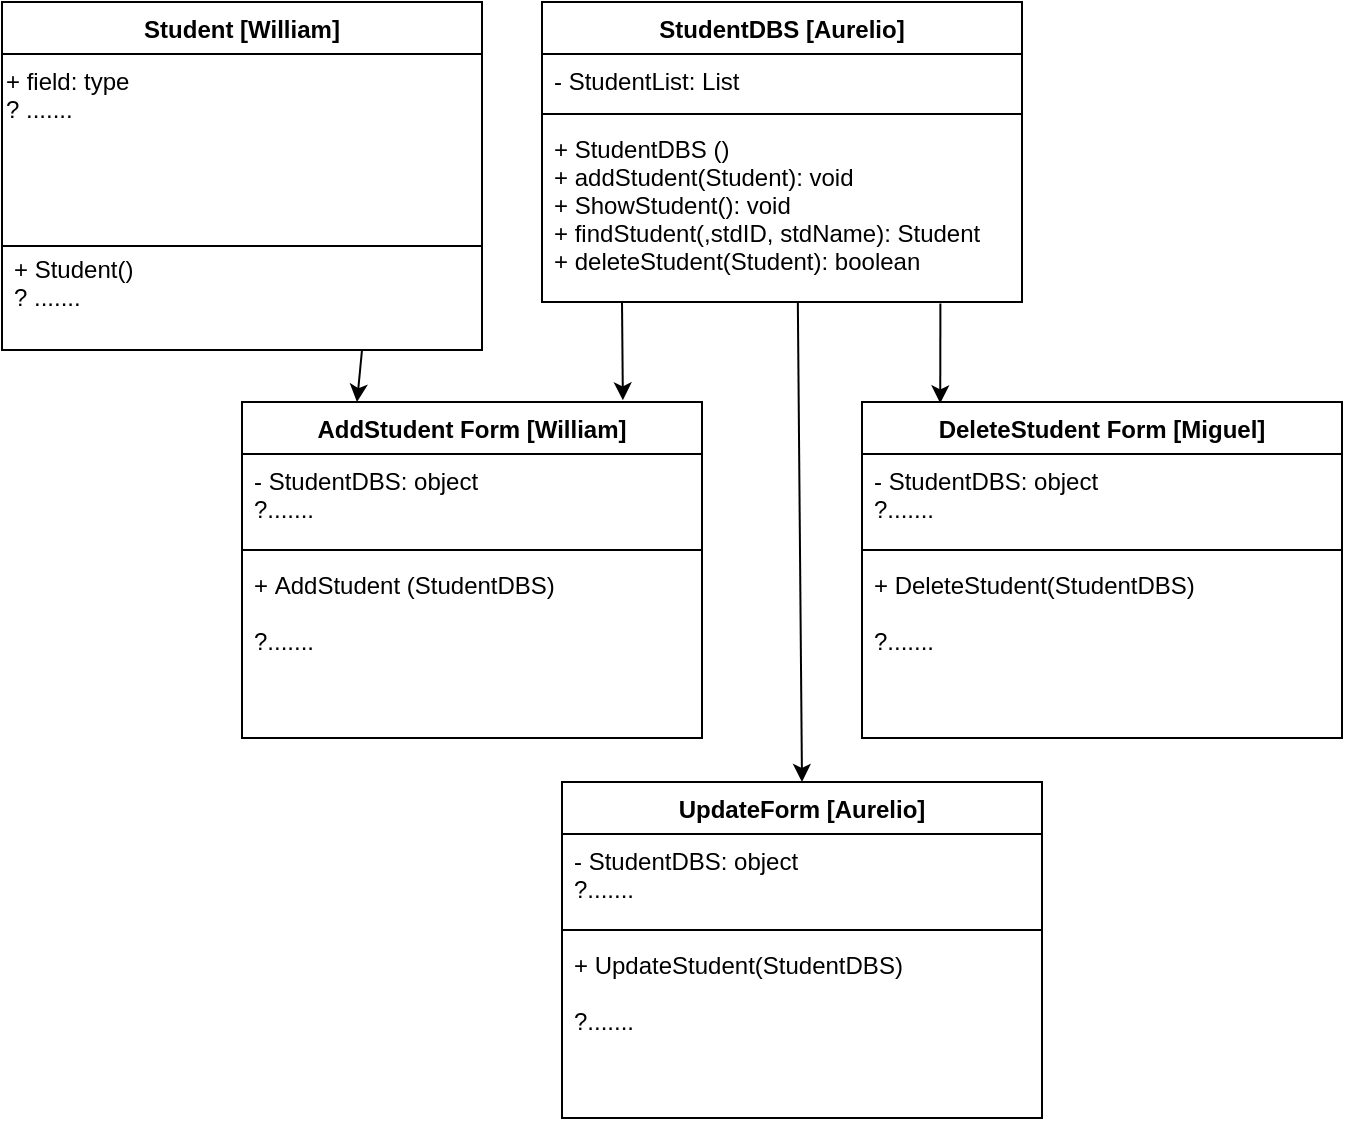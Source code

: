 <mxfile version="12.7.0"><diagram id="1SI_tfqJ7i1PUSu8OubD" name="Page-1"><mxGraphModel dx="1185" dy="633" grid="1" gridSize="10" guides="1" tooltips="1" connect="1" arrows="1" fold="1" page="1" pageScale="1" pageWidth="850" pageHeight="1100" math="0" shadow="0"><root><mxCell id="0"/><mxCell id="1" parent="0"/><mxCell id="jmxyizJd1GU7xJb24U8g-9" value="StudentDBS [Aurelio]" style="swimlane;fontStyle=1;align=center;verticalAlign=top;childLayout=stackLayout;horizontal=1;startSize=26;horizontalStack=0;resizeParent=1;resizeParentMax=0;resizeLast=0;collapsible=1;marginBottom=0;" vertex="1" parent="1"><mxGeometry x="380" y="40" width="240" height="150" as="geometry"/></mxCell><mxCell id="jmxyizJd1GU7xJb24U8g-10" value="- StudentList: List" style="text;strokeColor=none;fillColor=none;align=left;verticalAlign=top;spacingLeft=4;spacingRight=4;overflow=hidden;rotatable=0;points=[[0,0.5],[1,0.5]];portConstraint=eastwest;" vertex="1" parent="jmxyizJd1GU7xJb24U8g-9"><mxGeometry y="26" width="240" height="26" as="geometry"/></mxCell><mxCell id="jmxyizJd1GU7xJb24U8g-11" value="" style="line;strokeWidth=1;fillColor=none;align=left;verticalAlign=middle;spacingTop=-1;spacingLeft=3;spacingRight=3;rotatable=0;labelPosition=right;points=[];portConstraint=eastwest;" vertex="1" parent="jmxyizJd1GU7xJb24U8g-9"><mxGeometry y="52" width="240" height="8" as="geometry"/></mxCell><mxCell id="jmxyizJd1GU7xJb24U8g-12" value="+ StudentDBS ()&#10;+ addStudent(Student): void&#10;+ ShowStudent(): void&#10;+ findStudent(,stdID, stdName): Student&#10;+ deleteStudent(Student): boolean" style="text;strokeColor=none;fillColor=none;align=left;verticalAlign=top;spacingLeft=4;spacingRight=4;overflow=hidden;rotatable=0;points=[[0,0.5],[1,0.5]];portConstraint=eastwest;fontStyle=0" vertex="1" parent="jmxyizJd1GU7xJb24U8g-9"><mxGeometry y="60" width="240" height="90" as="geometry"/></mxCell><mxCell id="jmxyizJd1GU7xJb24U8g-18" value="AddStudent Form [William]" style="swimlane;fontStyle=1;align=center;verticalAlign=top;childLayout=stackLayout;horizontal=1;startSize=26;horizontalStack=0;resizeParent=1;resizeParentMax=0;resizeLast=0;collapsible=1;marginBottom=0;" vertex="1" parent="1"><mxGeometry x="230" y="240" width="230" height="168" as="geometry"/></mxCell><mxCell id="jmxyizJd1GU7xJb24U8g-19" value="- StudentDBS: object&#10;?......." style="text;strokeColor=none;fillColor=none;align=left;verticalAlign=top;spacingLeft=4;spacingRight=4;overflow=hidden;rotatable=0;points=[[0,0.5],[1,0.5]];portConstraint=eastwest;" vertex="1" parent="jmxyizJd1GU7xJb24U8g-18"><mxGeometry y="26" width="230" height="44" as="geometry"/></mxCell><mxCell id="jmxyizJd1GU7xJb24U8g-20" value="" style="line;strokeWidth=1;fillColor=none;align=left;verticalAlign=middle;spacingTop=-1;spacingLeft=3;spacingRight=3;rotatable=0;labelPosition=right;points=[];portConstraint=eastwest;" vertex="1" parent="jmxyizJd1GU7xJb24U8g-18"><mxGeometry y="70" width="230" height="8" as="geometry"/></mxCell><mxCell id="jmxyizJd1GU7xJb24U8g-21" value="+ AddStudent (StudentDBS)&#10;&#10;?......." style="text;strokeColor=none;fillColor=none;align=left;verticalAlign=top;spacingLeft=4;spacingRight=4;overflow=hidden;rotatable=0;points=[[0,0.5],[1,0.5]];portConstraint=eastwest;fontStyle=0" vertex="1" parent="jmxyizJd1GU7xJb24U8g-18"><mxGeometry y="78" width="230" height="90" as="geometry"/></mxCell><mxCell id="jmxyizJd1GU7xJb24U8g-27" value="Student [William]" style="swimlane;fontStyle=1;align=center;verticalAlign=top;childLayout=stackLayout;horizontal=1;startSize=26;horizontalStack=0;resizeParent=1;resizeParentMax=0;resizeLast=0;collapsible=1;marginBottom=0;" vertex="1" parent="1"><mxGeometry x="110" y="40" width="240" height="174" as="geometry"/></mxCell><mxCell id="jmxyizJd1GU7xJb24U8g-31" value="+ field: type&lt;br&gt;? ......." style="text;html=1;" vertex="1" parent="jmxyizJd1GU7xJb24U8g-27"><mxGeometry y="26" width="240" height="44" as="geometry"/></mxCell><mxCell id="jmxyizJd1GU7xJb24U8g-29" value="" style="line;strokeWidth=1;fillColor=none;align=left;verticalAlign=middle;spacingTop=-1;spacingLeft=3;spacingRight=3;rotatable=0;labelPosition=right;points=[];portConstraint=eastwest;" vertex="1" parent="jmxyizJd1GU7xJb24U8g-27"><mxGeometry y="70" width="240" height="104" as="geometry"/></mxCell><mxCell id="jmxyizJd1GU7xJb24U8g-33" value="+ Student()&#10;? ......." style="text;strokeColor=none;fillColor=none;align=left;verticalAlign=top;spacingLeft=4;spacingRight=4;overflow=hidden;rotatable=0;points=[[0,0.5],[1,0.5]];portConstraint=eastwest;" vertex="1" parent="1"><mxGeometry x="110" y="160" width="160" height="40" as="geometry"/></mxCell><mxCell id="jmxyizJd1GU7xJb24U8g-34" value="DeleteStudent Form [Miguel]" style="swimlane;fontStyle=1;align=center;verticalAlign=top;childLayout=stackLayout;horizontal=1;startSize=26;horizontalStack=0;resizeParent=1;resizeParentMax=0;resizeLast=0;collapsible=1;marginBottom=0;" vertex="1" parent="1"><mxGeometry x="540" y="240" width="240" height="168" as="geometry"/></mxCell><mxCell id="jmxyizJd1GU7xJb24U8g-35" value="- StudentDBS: object&#10;?......." style="text;strokeColor=none;fillColor=none;align=left;verticalAlign=top;spacingLeft=4;spacingRight=4;overflow=hidden;rotatable=0;points=[[0,0.5],[1,0.5]];portConstraint=eastwest;" vertex="1" parent="jmxyizJd1GU7xJb24U8g-34"><mxGeometry y="26" width="240" height="44" as="geometry"/></mxCell><mxCell id="jmxyizJd1GU7xJb24U8g-36" value="" style="line;strokeWidth=1;fillColor=none;align=left;verticalAlign=middle;spacingTop=-1;spacingLeft=3;spacingRight=3;rotatable=0;labelPosition=right;points=[];portConstraint=eastwest;" vertex="1" parent="jmxyizJd1GU7xJb24U8g-34"><mxGeometry y="70" width="240" height="8" as="geometry"/></mxCell><mxCell id="jmxyizJd1GU7xJb24U8g-37" value="+ DeleteStudent(StudentDBS)&#10;&#10;?......." style="text;strokeColor=none;fillColor=none;align=left;verticalAlign=top;spacingLeft=4;spacingRight=4;overflow=hidden;rotatable=0;points=[[0,0.5],[1,0.5]];portConstraint=eastwest;fontStyle=0" vertex="1" parent="jmxyizJd1GU7xJb24U8g-34"><mxGeometry y="78" width="240" height="90" as="geometry"/></mxCell><mxCell id="jmxyizJd1GU7xJb24U8g-38" value="" style="endArrow=classic;html=1;entryX=0.828;entryY=-0.005;entryDx=0;entryDy=0;entryPerimeter=0;" edge="1" parent="1" target="jmxyizJd1GU7xJb24U8g-18"><mxGeometry width="50" height="50" relative="1" as="geometry"><mxPoint x="420" y="190" as="sourcePoint"/><mxPoint x="770" y="160" as="targetPoint"/></mxGeometry></mxCell><mxCell id="jmxyizJd1GU7xJb24U8g-39" value="" style="endArrow=classic;html=1;exitX=0.83;exitY=1.008;exitDx=0;exitDy=0;exitPerimeter=0;entryX=0.163;entryY=0.004;entryDx=0;entryDy=0;entryPerimeter=0;" edge="1" parent="1" source="jmxyizJd1GU7xJb24U8g-12" target="jmxyizJd1GU7xJb24U8g-34"><mxGeometry width="50" height="50" relative="1" as="geometry"><mxPoint x="430" y="200" as="sourcePoint"/><mxPoint x="577" y="238" as="targetPoint"/><Array as="points"/></mxGeometry></mxCell><mxCell id="jmxyizJd1GU7xJb24U8g-40" value="" style="endArrow=classic;html=1;entryX=0.25;entryY=0;entryDx=0;entryDy=0;exitX=0.75;exitY=1;exitDx=0;exitDy=0;" edge="1" parent="1" source="jmxyizJd1GU7xJb24U8g-27" target="jmxyizJd1GU7xJb24U8g-18"><mxGeometry width="50" height="50" relative="1" as="geometry"><mxPoint x="430" y="200" as="sourcePoint"/><mxPoint x="430.44" y="249.16" as="targetPoint"/></mxGeometry></mxCell><mxCell id="jmxyizJd1GU7xJb24U8g-41" value="UpdateForm [Aurelio]" style="swimlane;fontStyle=1;align=center;verticalAlign=top;childLayout=stackLayout;horizontal=1;startSize=26;horizontalStack=0;resizeParent=1;resizeParentMax=0;resizeLast=0;collapsible=1;marginBottom=0;" vertex="1" parent="1"><mxGeometry x="390" y="430" width="240" height="168" as="geometry"/></mxCell><mxCell id="jmxyizJd1GU7xJb24U8g-42" value="- StudentDBS: object&#10;?......." style="text;strokeColor=none;fillColor=none;align=left;verticalAlign=top;spacingLeft=4;spacingRight=4;overflow=hidden;rotatable=0;points=[[0,0.5],[1,0.5]];portConstraint=eastwest;" vertex="1" parent="jmxyizJd1GU7xJb24U8g-41"><mxGeometry y="26" width="240" height="44" as="geometry"/></mxCell><mxCell id="jmxyizJd1GU7xJb24U8g-43" value="" style="line;strokeWidth=1;fillColor=none;align=left;verticalAlign=middle;spacingTop=-1;spacingLeft=3;spacingRight=3;rotatable=0;labelPosition=right;points=[];portConstraint=eastwest;" vertex="1" parent="jmxyizJd1GU7xJb24U8g-41"><mxGeometry y="70" width="240" height="8" as="geometry"/></mxCell><mxCell id="jmxyizJd1GU7xJb24U8g-44" value="+ UpdateStudent(StudentDBS)&#10;&#10;?......." style="text;strokeColor=none;fillColor=none;align=left;verticalAlign=top;spacingLeft=4;spacingRight=4;overflow=hidden;rotatable=0;points=[[0,0.5],[1,0.5]];portConstraint=eastwest;fontStyle=0" vertex="1" parent="jmxyizJd1GU7xJb24U8g-41"><mxGeometry y="78" width="240" height="90" as="geometry"/></mxCell><mxCell id="jmxyizJd1GU7xJb24U8g-45" value="" style="endArrow=classic;html=1;exitX=0.533;exitY=1.004;exitDx=0;exitDy=0;exitPerimeter=0;entryX=0.5;entryY=0;entryDx=0;entryDy=0;" edge="1" parent="1" source="jmxyizJd1GU7xJb24U8g-12" target="jmxyizJd1GU7xJb24U8g-41"><mxGeometry width="50" height="50" relative="1" as="geometry"><mxPoint x="110" y="670" as="sourcePoint"/><mxPoint x="160" y="620" as="targetPoint"/></mxGeometry></mxCell></root></mxGraphModel></diagram></mxfile>